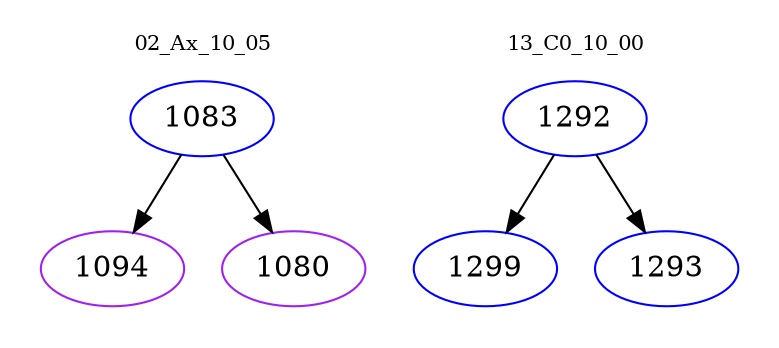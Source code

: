 digraph{
subgraph cluster_0 {
color = white
label = "02_Ax_10_05";
fontsize=10;
T0_1083 [label="1083", color="blue"]
T0_1083 -> T0_1094 [color="black"]
T0_1094 [label="1094", color="purple"]
T0_1083 -> T0_1080 [color="black"]
T0_1080 [label="1080", color="purple"]
}
subgraph cluster_1 {
color = white
label = "13_C0_10_00";
fontsize=10;
T1_1292 [label="1292", color="blue"]
T1_1292 -> T1_1299 [color="black"]
T1_1299 [label="1299", color="blue"]
T1_1292 -> T1_1293 [color="black"]
T1_1293 [label="1293", color="blue"]
}
}
